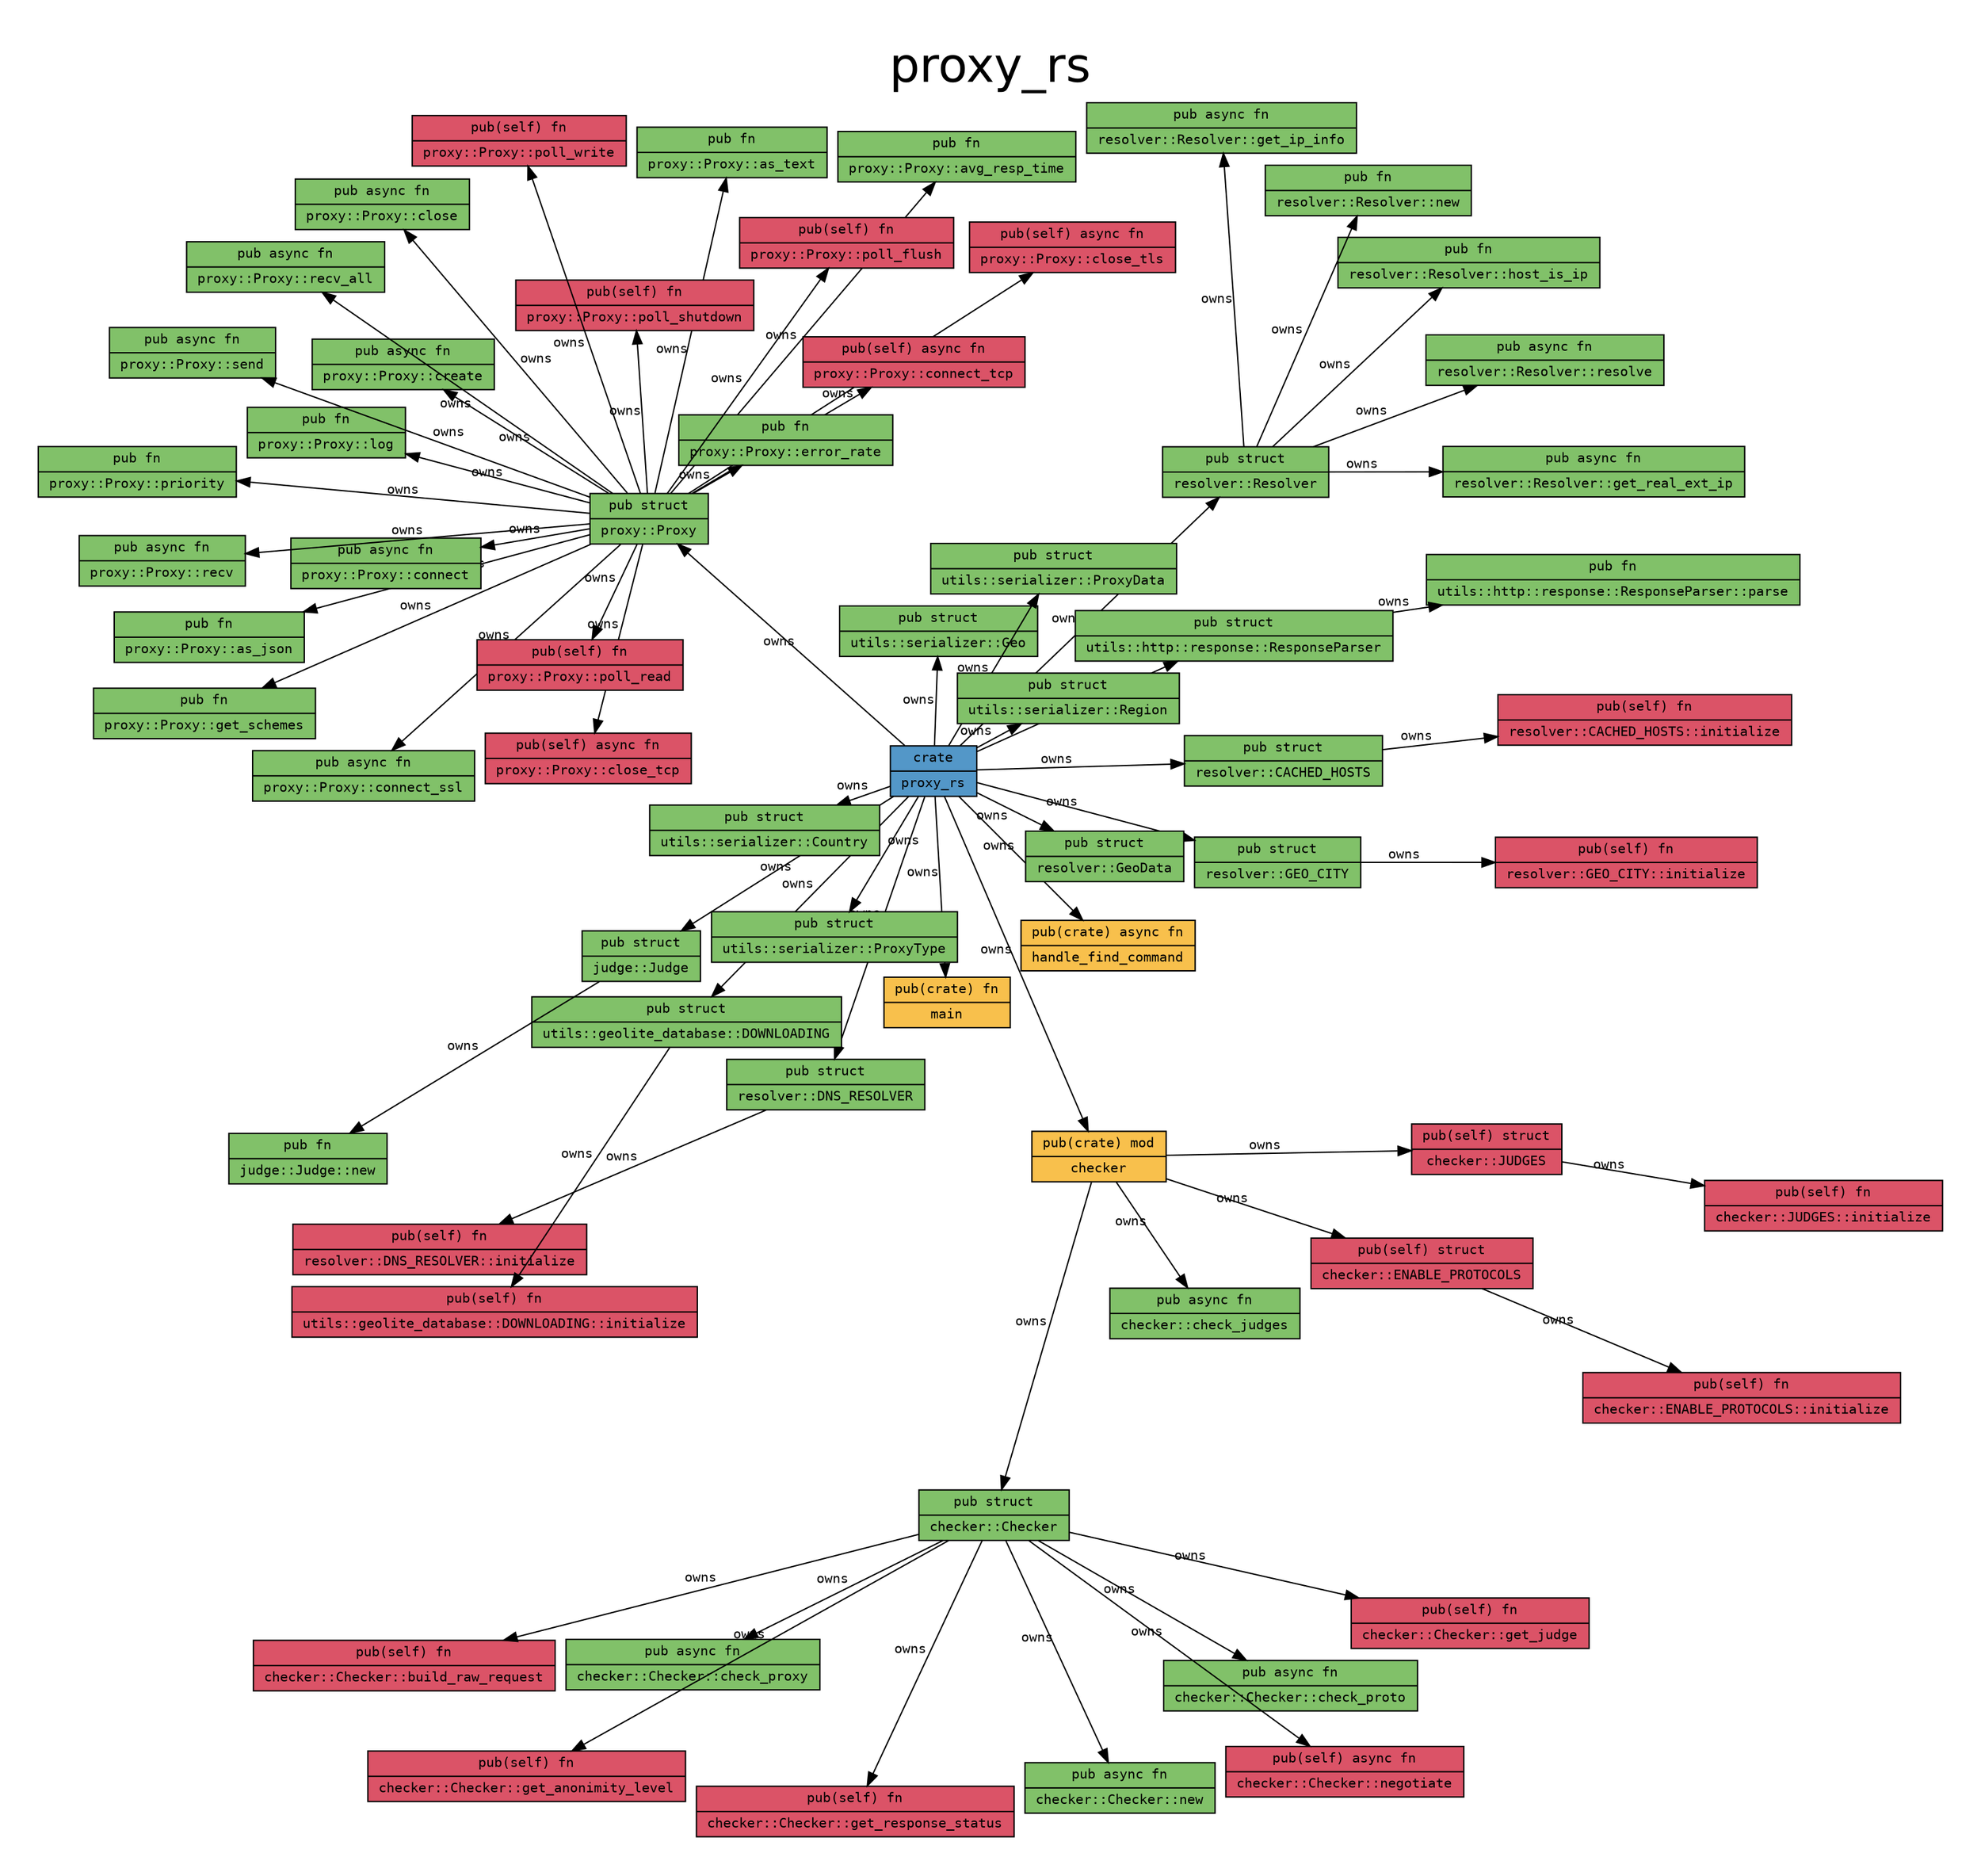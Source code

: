 digraph {

    graph [
        label="proxy_rs",
        labelloc=t,

        pad=0.4,

        // Consider rendering the graph using a different layout algorithm, such as:
        // [dot, neato, twopi, circo, fdp, sfdp]
        layout=neato,
        overlap=false,
        splines="line",
        rankdir=LR,

        fontname="Helvetica", 
        fontsize="36",
    ];

    node [
        fontname="monospace",
        fontsize="10",
        shape="record",
        style="filled",
    ];

    edge [
        fontname="monospace",
        fontsize="10",
    ];

    "proxy_rs" [label="crate|proxy_rs", fillcolor="#5397c8"]; // "crate" node
    "proxy_rs::checker" [label="pub(crate) mod|checker", fillcolor="#f8c04c"]; // "mod" node
    "proxy_rs::checker::Checker" [label="pub struct|checker::Checker", fillcolor="#81c169"]; // "struct" node
    "proxy_rs::checker::Checker::build_raw_request" [label="pub(self) fn|checker::Checker::build_raw_request", fillcolor="#db5367"]; // "fn" node
    "proxy_rs::checker::Checker::check_proto" [label="pub async fn|checker::Checker::check_proto", fillcolor="#81c169"]; // "async fn" node
    "proxy_rs::checker::Checker::check_proxy" [label="pub async fn|checker::Checker::check_proxy", fillcolor="#81c169"]; // "async fn" node
    "proxy_rs::checker::Checker::get_anonimity_level" [label="pub(self) fn|checker::Checker::get_anonimity_level", fillcolor="#db5367"]; // "fn" node
    "proxy_rs::checker::Checker::get_judge" [label="pub(self) fn|checker::Checker::get_judge", fillcolor="#db5367"]; // "fn" node
    "proxy_rs::checker::Checker::get_response_status" [label="pub(self) fn|checker::Checker::get_response_status", fillcolor="#db5367"]; // "fn" node
    "proxy_rs::checker::Checker::negotiate" [label="pub(self) async fn|checker::Checker::negotiate", fillcolor="#db5367"]; // "async fn" node
    "proxy_rs::checker::Checker::new" [label="pub async fn|checker::Checker::new", fillcolor="#81c169"]; // "async fn" node
    "proxy_rs::checker::ENABLE_PROTOCOLS" [label="pub(self) struct|checker::ENABLE_PROTOCOLS", fillcolor="#db5367"]; // "struct" node
    "proxy_rs::checker::ENABLE_PROTOCOLS::initialize" [label="pub(self) fn|checker::ENABLE_PROTOCOLS::initialize", fillcolor="#db5367"]; // "fn" node
    "proxy_rs::checker::JUDGES" [label="pub(self) struct|checker::JUDGES", fillcolor="#db5367"]; // "struct" node
    "proxy_rs::checker::JUDGES::initialize" [label="pub(self) fn|checker::JUDGES::initialize", fillcolor="#db5367"]; // "fn" node
    "proxy_rs::checker::check_judges" [label="pub async fn|checker::check_judges", fillcolor="#81c169"]; // "async fn" node
    "proxy_rs::handle_find_command" [label="pub(crate) async fn|handle_find_command", fillcolor="#f8c04c"]; // "async fn" node
    "proxy_rs::judge::Judge" [label="pub struct|judge::Judge", fillcolor="#81c169"]; // "struct" node
    "proxy_rs::judge::Judge::new" [label="pub fn|judge::Judge::new", fillcolor="#81c169"]; // "fn" node
    "proxy_rs::main" [label="pub(crate) fn|main", fillcolor="#f8c04c"]; // "fn" node
    "proxy_rs::proxy::Proxy" [label="pub struct|proxy::Proxy", fillcolor="#81c169"]; // "struct" node
    "proxy_rs::proxy::Proxy::as_json" [label="pub fn|proxy::Proxy::as_json", fillcolor="#81c169"]; // "fn" node
    "proxy_rs::proxy::Proxy::as_text" [label="pub fn|proxy::Proxy::as_text", fillcolor="#81c169"]; // "fn" node
    "proxy_rs::proxy::Proxy::avg_resp_time" [label="pub fn|proxy::Proxy::avg_resp_time", fillcolor="#81c169"]; // "fn" node
    "proxy_rs::proxy::Proxy::close" [label="pub async fn|proxy::Proxy::close", fillcolor="#81c169"]; // "async fn" node
    "proxy_rs::proxy::Proxy::close_tcp" [label="pub(self) async fn|proxy::Proxy::close_tcp", fillcolor="#db5367"]; // "async fn" node
    "proxy_rs::proxy::Proxy::close_tls" [label="pub(self) async fn|proxy::Proxy::close_tls", fillcolor="#db5367"]; // "async fn" node
    "proxy_rs::proxy::Proxy::connect" [label="pub async fn|proxy::Proxy::connect", fillcolor="#81c169"]; // "async fn" node
    "proxy_rs::proxy::Proxy::connect_ssl" [label="pub async fn|proxy::Proxy::connect_ssl", fillcolor="#81c169"]; // "async fn" node
    "proxy_rs::proxy::Proxy::connect_tcp" [label="pub(self) async fn|proxy::Proxy::connect_tcp", fillcolor="#db5367"]; // "async fn" node
    "proxy_rs::proxy::Proxy::create" [label="pub async fn|proxy::Proxy::create", fillcolor="#81c169"]; // "async fn" node
    "proxy_rs::proxy::Proxy::error_rate" [label="pub fn|proxy::Proxy::error_rate", fillcolor="#81c169"]; // "fn" node
    "proxy_rs::proxy::Proxy::get_schemes" [label="pub fn|proxy::Proxy::get_schemes", fillcolor="#81c169"]; // "fn" node
    "proxy_rs::proxy::Proxy::log" [label="pub fn|proxy::Proxy::log", fillcolor="#81c169"]; // "fn" node
    "proxy_rs::proxy::Proxy::poll_flush" [label="pub(self) fn|proxy::Proxy::poll_flush", fillcolor="#db5367"]; // "fn" node
    "proxy_rs::proxy::Proxy::poll_read" [label="pub(self) fn|proxy::Proxy::poll_read", fillcolor="#db5367"]; // "fn" node
    "proxy_rs::proxy::Proxy::poll_shutdown" [label="pub(self) fn|proxy::Proxy::poll_shutdown", fillcolor="#db5367"]; // "fn" node
    "proxy_rs::proxy::Proxy::poll_write" [label="pub(self) fn|proxy::Proxy::poll_write", fillcolor="#db5367"]; // "fn" node
    "proxy_rs::proxy::Proxy::priority" [label="pub fn|proxy::Proxy::priority", fillcolor="#81c169"]; // "fn" node
    "proxy_rs::proxy::Proxy::recv" [label="pub async fn|proxy::Proxy::recv", fillcolor="#81c169"]; // "async fn" node
    "proxy_rs::proxy::Proxy::recv_all" [label="pub async fn|proxy::Proxy::recv_all", fillcolor="#81c169"]; // "async fn" node
    "proxy_rs::proxy::Proxy::send" [label="pub async fn|proxy::Proxy::send", fillcolor="#81c169"]; // "async fn" node
    "proxy_rs::resolver::CACHED_HOSTS" [label="pub struct|resolver::CACHED_HOSTS", fillcolor="#81c169"]; // "struct" node
    "proxy_rs::resolver::CACHED_HOSTS::initialize" [label="pub(self) fn|resolver::CACHED_HOSTS::initialize", fillcolor="#db5367"]; // "fn" node
    "proxy_rs::resolver::DNS_RESOLVER" [label="pub struct|resolver::DNS_RESOLVER", fillcolor="#81c169"]; // "struct" node
    "proxy_rs::resolver::DNS_RESOLVER::initialize" [label="pub(self) fn|resolver::DNS_RESOLVER::initialize", fillcolor="#db5367"]; // "fn" node
    "proxy_rs::resolver::GEO_CITY" [label="pub struct|resolver::GEO_CITY", fillcolor="#81c169"]; // "struct" node
    "proxy_rs::resolver::GEO_CITY::initialize" [label="pub(self) fn|resolver::GEO_CITY::initialize", fillcolor="#db5367"]; // "fn" node
    "proxy_rs::resolver::GeoData" [label="pub struct|resolver::GeoData", fillcolor="#81c169"]; // "struct" node
    "proxy_rs::resolver::Resolver" [label="pub struct|resolver::Resolver", fillcolor="#81c169"]; // "struct" node
    "proxy_rs::resolver::Resolver::get_ip_info" [label="pub async fn|resolver::Resolver::get_ip_info", fillcolor="#81c169"]; // "async fn" node
    "proxy_rs::resolver::Resolver::get_real_ext_ip" [label="pub async fn|resolver::Resolver::get_real_ext_ip", fillcolor="#81c169"]; // "async fn" node
    "proxy_rs::resolver::Resolver::host_is_ip" [label="pub fn|resolver::Resolver::host_is_ip", fillcolor="#81c169"]; // "fn" node
    "proxy_rs::resolver::Resolver::new" [label="pub fn|resolver::Resolver::new", fillcolor="#81c169"]; // "fn" node
    "proxy_rs::resolver::Resolver::resolve" [label="pub async fn|resolver::Resolver::resolve", fillcolor="#81c169"]; // "async fn" node
    "proxy_rs::utils::geolite_database::DOWNLOADING" [label="pub struct|utils::geolite_database::DOWNLOADING", fillcolor="#81c169"]; // "struct" node
    "proxy_rs::utils::geolite_database::DOWNLOADING::initialize" [label="pub(self) fn|utils::geolite_database::DOWNLOADING::initialize", fillcolor="#db5367"]; // "fn" node
    "proxy_rs::utils::http::response::ResponseParser" [label="pub struct|utils::http::response::ResponseParser", fillcolor="#81c169"]; // "struct" node
    "proxy_rs::utils::http::response::ResponseParser::parse" [label="pub fn|utils::http::response::ResponseParser::parse", fillcolor="#81c169"]; // "fn" node
    "proxy_rs::utils::serializer::Country" [label="pub struct|utils::serializer::Country", fillcolor="#81c169"]; // "struct" node
    "proxy_rs::utils::serializer::Geo" [label="pub struct|utils::serializer::Geo", fillcolor="#81c169"]; // "struct" node
    "proxy_rs::utils::serializer::ProxyData" [label="pub struct|utils::serializer::ProxyData", fillcolor="#81c169"]; // "struct" node
    "proxy_rs::utils::serializer::ProxyType" [label="pub struct|utils::serializer::ProxyType", fillcolor="#81c169"]; // "struct" node
    "proxy_rs::utils::serializer::Region" [label="pub struct|utils::serializer::Region", fillcolor="#81c169"]; // "struct" node

    "proxy_rs" -> "proxy_rs::checker" [label="owns", color="#000000", style="solid"] [constraint=true]; // "owns" edge
    "proxy_rs" -> "proxy_rs::handle_find_command" [label="owns", color="#000000", style="solid"] [constraint=true]; // "owns" edge
    "proxy_rs" -> "proxy_rs::judge::Judge" [label="owns", color="#000000", style="solid"] [constraint=true]; // "owns" edge
    "proxy_rs" -> "proxy_rs::main" [label="owns", color="#000000", style="solid"] [constraint=true]; // "owns" edge
    "proxy_rs" -> "proxy_rs::proxy::Proxy" [label="owns", color="#000000", style="solid"] [constraint=true]; // "owns" edge
    "proxy_rs" -> "proxy_rs::resolver::CACHED_HOSTS" [label="owns", color="#000000", style="solid"] [constraint=true]; // "owns" edge
    "proxy_rs" -> "proxy_rs::resolver::DNS_RESOLVER" [label="owns", color="#000000", style="solid"] [constraint=true]; // "owns" edge
    "proxy_rs" -> "proxy_rs::resolver::GEO_CITY" [label="owns", color="#000000", style="solid"] [constraint=true]; // "owns" edge
    "proxy_rs" -> "proxy_rs::resolver::GeoData" [label="owns", color="#000000", style="solid"] [constraint=true]; // "owns" edge
    "proxy_rs" -> "proxy_rs::resolver::Resolver" [label="owns", color="#000000", style="solid"] [constraint=true]; // "owns" edge
    "proxy_rs" -> "proxy_rs::utils::geolite_database::DOWNLOADING" [label="owns", color="#000000", style="solid"] [constraint=true]; // "owns" edge
    "proxy_rs" -> "proxy_rs::utils::http::response::ResponseParser" [label="owns", color="#000000", style="solid"] [constraint=true]; // "owns" edge
    "proxy_rs" -> "proxy_rs::utils::serializer::Country" [label="owns", color="#000000", style="solid"] [constraint=true]; // "owns" edge
    "proxy_rs" -> "proxy_rs::utils::serializer::Geo" [label="owns", color="#000000", style="solid"] [constraint=true]; // "owns" edge
    "proxy_rs" -> "proxy_rs::utils::serializer::ProxyData" [label="owns", color="#000000", style="solid"] [constraint=true]; // "owns" edge
    "proxy_rs" -> "proxy_rs::utils::serializer::ProxyType" [label="owns", color="#000000", style="solid"] [constraint=true]; // "owns" edge
    "proxy_rs" -> "proxy_rs::utils::serializer::Region" [label="owns", color="#000000", style="solid"] [constraint=true]; // "owns" edge
    "proxy_rs::checker" -> "proxy_rs::checker::Checker" [label="owns", color="#000000", style="solid"] [constraint=true]; // "owns" edge
    "proxy_rs::checker" -> "proxy_rs::checker::ENABLE_PROTOCOLS" [label="owns", color="#000000", style="solid"] [constraint=true]; // "owns" edge
    "proxy_rs::checker" -> "proxy_rs::checker::JUDGES" [label="owns", color="#000000", style="solid"] [constraint=true]; // "owns" edge
    "proxy_rs::checker" -> "proxy_rs::checker::check_judges" [label="owns", color="#000000", style="solid"] [constraint=true]; // "owns" edge
    "proxy_rs::checker::Checker" -> "proxy_rs::checker::Checker::build_raw_request" [label="owns", color="#000000", style="solid"] [constraint=true]; // "owns" edge
    "proxy_rs::checker::Checker" -> "proxy_rs::checker::Checker::check_proto" [label="owns", color="#000000", style="solid"] [constraint=true]; // "owns" edge
    "proxy_rs::checker::Checker" -> "proxy_rs::checker::Checker::check_proxy" [label="owns", color="#000000", style="solid"] [constraint=true]; // "owns" edge
    "proxy_rs::checker::Checker" -> "proxy_rs::checker::Checker::get_anonimity_level" [label="owns", color="#000000", style="solid"] [constraint=true]; // "owns" edge
    "proxy_rs::checker::Checker" -> "proxy_rs::checker::Checker::get_judge" [label="owns", color="#000000", style="solid"] [constraint=true]; // "owns" edge
    "proxy_rs::checker::Checker" -> "proxy_rs::checker::Checker::get_response_status" [label="owns", color="#000000", style="solid"] [constraint=true]; // "owns" edge
    "proxy_rs::checker::Checker" -> "proxy_rs::checker::Checker::negotiate" [label="owns", color="#000000", style="solid"] [constraint=true]; // "owns" edge
    "proxy_rs::checker::Checker" -> "proxy_rs::checker::Checker::new" [label="owns", color="#000000", style="solid"] [constraint=true]; // "owns" edge
    "proxy_rs::checker::ENABLE_PROTOCOLS" -> "proxy_rs::checker::ENABLE_PROTOCOLS::initialize" [label="owns", color="#000000", style="solid"] [constraint=true]; // "owns" edge
    "proxy_rs::checker::JUDGES" -> "proxy_rs::checker::JUDGES::initialize" [label="owns", color="#000000", style="solid"] [constraint=true]; // "owns" edge
    "proxy_rs::judge::Judge" -> "proxy_rs::judge::Judge::new" [label="owns", color="#000000", style="solid"] [constraint=true]; // "owns" edge
    "proxy_rs::proxy::Proxy" -> "proxy_rs::proxy::Proxy::as_json" [label="owns", color="#000000", style="solid"] [constraint=true]; // "owns" edge
    "proxy_rs::proxy::Proxy" -> "proxy_rs::proxy::Proxy::as_text" [label="owns", color="#000000", style="solid"] [constraint=true]; // "owns" edge
    "proxy_rs::proxy::Proxy" -> "proxy_rs::proxy::Proxy::avg_resp_time" [label="owns", color="#000000", style="solid"] [constraint=true]; // "owns" edge
    "proxy_rs::proxy::Proxy" -> "proxy_rs::proxy::Proxy::close" [label="owns", color="#000000", style="solid"] [constraint=true]; // "owns" edge
    "proxy_rs::proxy::Proxy" -> "proxy_rs::proxy::Proxy::close_tcp" [label="owns", color="#000000", style="solid"] [constraint=true]; // "owns" edge
    "proxy_rs::proxy::Proxy" -> "proxy_rs::proxy::Proxy::close_tls" [label="owns", color="#000000", style="solid"] [constraint=true]; // "owns" edge
    "proxy_rs::proxy::Proxy" -> "proxy_rs::proxy::Proxy::connect" [label="owns", color="#000000", style="solid"] [constraint=true]; // "owns" edge
    "proxy_rs::proxy::Proxy" -> "proxy_rs::proxy::Proxy::connect_ssl" [label="owns", color="#000000", style="solid"] [constraint=true]; // "owns" edge
    "proxy_rs::proxy::Proxy" -> "proxy_rs::proxy::Proxy::connect_tcp" [label="owns", color="#000000", style="solid"] [constraint=true]; // "owns" edge
    "proxy_rs::proxy::Proxy" -> "proxy_rs::proxy::Proxy::create" [label="owns", color="#000000", style="solid"] [constraint=true]; // "owns" edge
    "proxy_rs::proxy::Proxy" -> "proxy_rs::proxy::Proxy::error_rate" [label="owns", color="#000000", style="solid"] [constraint=true]; // "owns" edge
    "proxy_rs::proxy::Proxy" -> "proxy_rs::proxy::Proxy::get_schemes" [label="owns", color="#000000", style="solid"] [constraint=true]; // "owns" edge
    "proxy_rs::proxy::Proxy" -> "proxy_rs::proxy::Proxy::log" [label="owns", color="#000000", style="solid"] [constraint=true]; // "owns" edge
    "proxy_rs::proxy::Proxy" -> "proxy_rs::proxy::Proxy::poll_flush" [label="owns", color="#000000", style="solid"] [constraint=true]; // "owns" edge
    "proxy_rs::proxy::Proxy" -> "proxy_rs::proxy::Proxy::poll_read" [label="owns", color="#000000", style="solid"] [constraint=true]; // "owns" edge
    "proxy_rs::proxy::Proxy" -> "proxy_rs::proxy::Proxy::poll_shutdown" [label="owns", color="#000000", style="solid"] [constraint=true]; // "owns" edge
    "proxy_rs::proxy::Proxy" -> "proxy_rs::proxy::Proxy::poll_write" [label="owns", color="#000000", style="solid"] [constraint=true]; // "owns" edge
    "proxy_rs::proxy::Proxy" -> "proxy_rs::proxy::Proxy::priority" [label="owns", color="#000000", style="solid"] [constraint=true]; // "owns" edge
    "proxy_rs::proxy::Proxy" -> "proxy_rs::proxy::Proxy::recv" [label="owns", color="#000000", style="solid"] [constraint=true]; // "owns" edge
    "proxy_rs::proxy::Proxy" -> "proxy_rs::proxy::Proxy::recv_all" [label="owns", color="#000000", style="solid"] [constraint=true]; // "owns" edge
    "proxy_rs::proxy::Proxy" -> "proxy_rs::proxy::Proxy::send" [label="owns", color="#000000", style="solid"] [constraint=true]; // "owns" edge
    "proxy_rs::resolver::CACHED_HOSTS" -> "proxy_rs::resolver::CACHED_HOSTS::initialize" [label="owns", color="#000000", style="solid"] [constraint=true]; // "owns" edge
    "proxy_rs::resolver::DNS_RESOLVER" -> "proxy_rs::resolver::DNS_RESOLVER::initialize" [label="owns", color="#000000", style="solid"] [constraint=true]; // "owns" edge
    "proxy_rs::resolver::GEO_CITY" -> "proxy_rs::resolver::GEO_CITY::initialize" [label="owns", color="#000000", style="solid"] [constraint=true]; // "owns" edge
    "proxy_rs::resolver::Resolver" -> "proxy_rs::resolver::Resolver::get_ip_info" [label="owns", color="#000000", style="solid"] [constraint=true]; // "owns" edge
    "proxy_rs::resolver::Resolver" -> "proxy_rs::resolver::Resolver::get_real_ext_ip" [label="owns", color="#000000", style="solid"] [constraint=true]; // "owns" edge
    "proxy_rs::resolver::Resolver" -> "proxy_rs::resolver::Resolver::host_is_ip" [label="owns", color="#000000", style="solid"] [constraint=true]; // "owns" edge
    "proxy_rs::resolver::Resolver" -> "proxy_rs::resolver::Resolver::new" [label="owns", color="#000000", style="solid"] [constraint=true]; // "owns" edge
    "proxy_rs::resolver::Resolver" -> "proxy_rs::resolver::Resolver::resolve" [label="owns", color="#000000", style="solid"] [constraint=true]; // "owns" edge
    "proxy_rs::utils::geolite_database::DOWNLOADING" -> "proxy_rs::utils::geolite_database::DOWNLOADING::initialize" [label="owns", color="#000000", style="solid"] [constraint=true]; // "owns" edge
    "proxy_rs::utils::http::response::ResponseParser" -> "proxy_rs::utils::http::response::ResponseParser::parse" [label="owns", color="#000000", style="solid"] [constraint=true]; // "owns" edge

}

